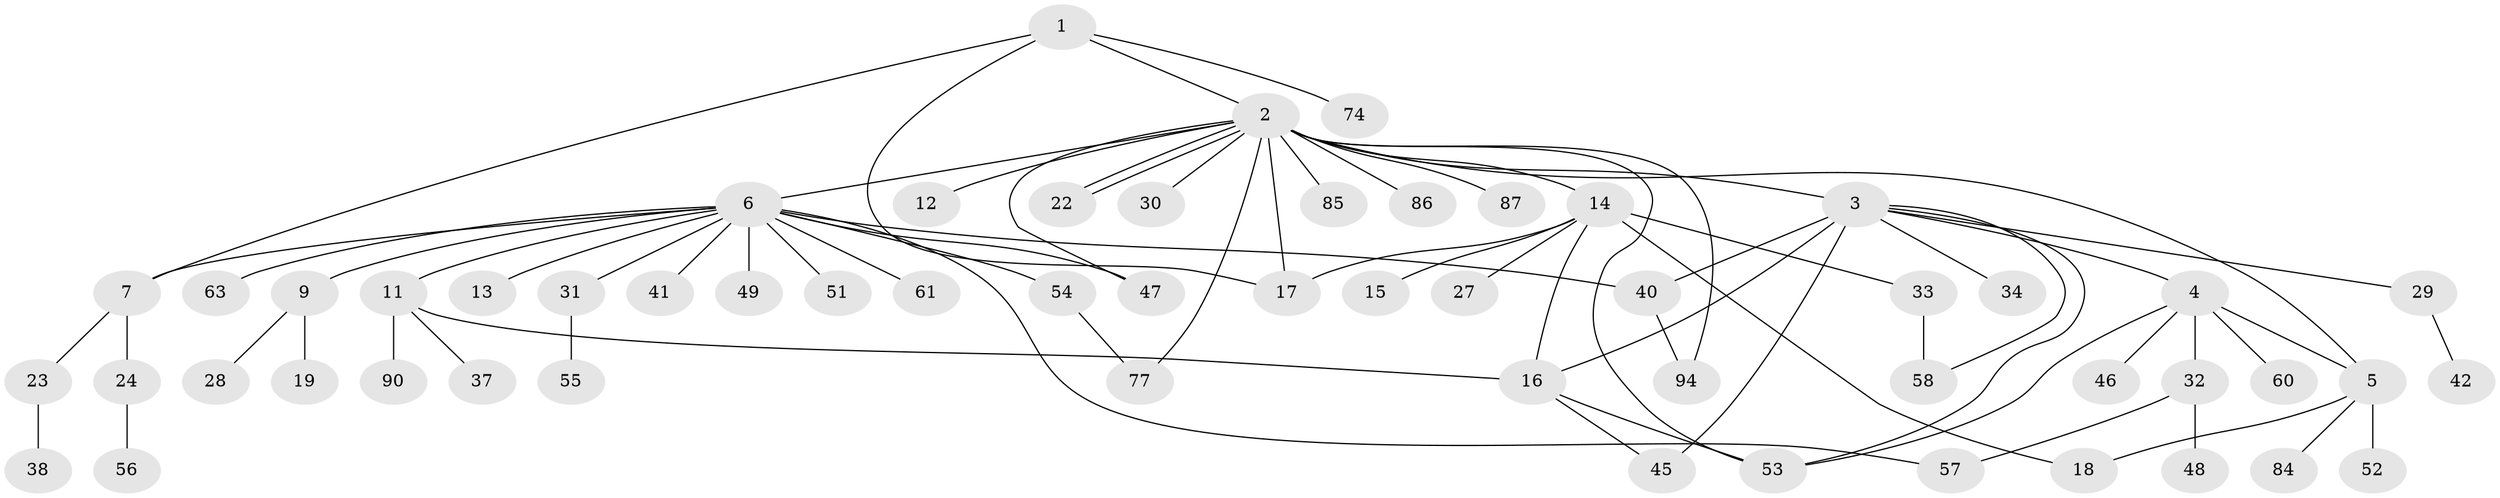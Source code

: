 // original degree distribution, {4: 0.05263157894736842, 16: 0.010526315789473684, 17: 0.010526315789473684, 7: 0.031578947368421054, 6: 0.010526315789473684, 15: 0.010526315789473684, 2: 0.29473684210526313, 3: 0.08421052631578947, 1: 0.47368421052631576, 5: 0.021052631578947368}
// Generated by graph-tools (version 1.1) at 2025/18/03/04/25 18:18:00]
// undirected, 57 vertices, 74 edges
graph export_dot {
graph [start="1"]
  node [color=gray90,style=filled];
  1;
  2 [super="+8+35"];
  3 [super="+26+36+66+95+88+83+67+10+59+20"];
  4 [super="+50"];
  5 [super="+39"];
  6;
  7 [super="+93"];
  9;
  11;
  12;
  13;
  14;
  15;
  16 [super="+21+25+78"];
  17 [super="+65+69"];
  18 [super="+44"];
  19;
  22 [super="+72"];
  23;
  24;
  27;
  28 [super="+64"];
  29;
  30;
  31;
  32;
  33;
  34;
  37 [super="+70"];
  38;
  40;
  41 [super="+43+80"];
  42;
  45;
  46;
  47;
  48;
  49 [super="+68"];
  51;
  52;
  53;
  54;
  55 [super="+76"];
  56;
  57;
  58 [super="+79"];
  60 [super="+81+75"];
  61;
  63;
  74;
  77;
  84;
  85;
  86;
  87;
  90 [super="+92"];
  94;
  1 -- 2;
  1 -- 7;
  1 -- 17;
  1 -- 74;
  2 -- 3 [weight=2];
  2 -- 6;
  2 -- 12;
  2 -- 14;
  2 -- 17;
  2 -- 22;
  2 -- 22;
  2 -- 30;
  2 -- 77;
  2 -- 85;
  2 -- 86;
  2 -- 87;
  2 -- 94;
  2 -- 47;
  2 -- 53;
  2 -- 5;
  3 -- 4;
  3 -- 16 [weight=2];
  3 -- 29;
  3 -- 34;
  3 -- 45;
  3 -- 53;
  3 -- 40;
  3 -- 58;
  4 -- 5;
  4 -- 32;
  4 -- 46;
  4 -- 53;
  4 -- 60;
  5 -- 52 [weight=2];
  5 -- 84;
  5 -- 18;
  6 -- 9;
  6 -- 11;
  6 -- 13;
  6 -- 31;
  6 -- 40;
  6 -- 41;
  6 -- 47;
  6 -- 49;
  6 -- 51;
  6 -- 54;
  6 -- 57;
  6 -- 61;
  6 -- 63;
  6 -- 7;
  7 -- 23;
  7 -- 24;
  9 -- 19;
  9 -- 28;
  11 -- 16;
  11 -- 37;
  11 -- 90;
  14 -- 15;
  14 -- 16;
  14 -- 17;
  14 -- 18;
  14 -- 27;
  14 -- 33;
  16 -- 45;
  16 -- 53;
  23 -- 38;
  24 -- 56;
  29 -- 42;
  31 -- 55;
  32 -- 48;
  32 -- 57;
  33 -- 58;
  40 -- 94;
  54 -- 77;
}
